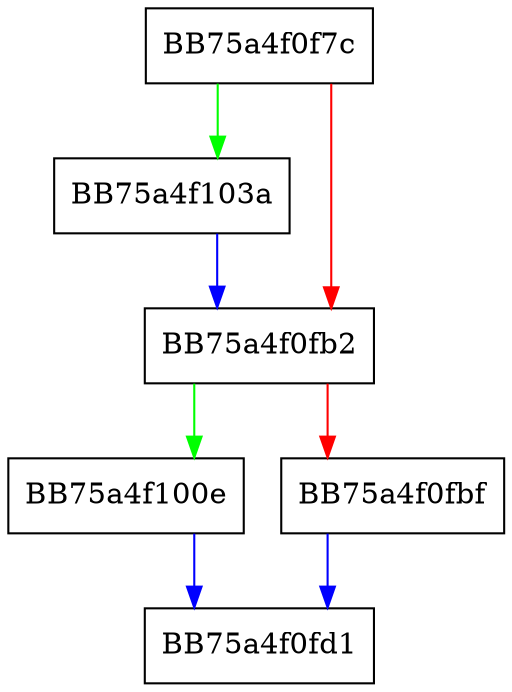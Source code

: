 digraph gen_load_hint {
  node [shape="box"];
  graph [splines=ortho];
  BB75a4f0f7c -> BB75a4f103a [color="green"];
  BB75a4f0f7c -> BB75a4f0fb2 [color="red"];
  BB75a4f0fb2 -> BB75a4f100e [color="green"];
  BB75a4f0fb2 -> BB75a4f0fbf [color="red"];
  BB75a4f0fbf -> BB75a4f0fd1 [color="blue"];
  BB75a4f100e -> BB75a4f0fd1 [color="blue"];
  BB75a4f103a -> BB75a4f0fb2 [color="blue"];
}